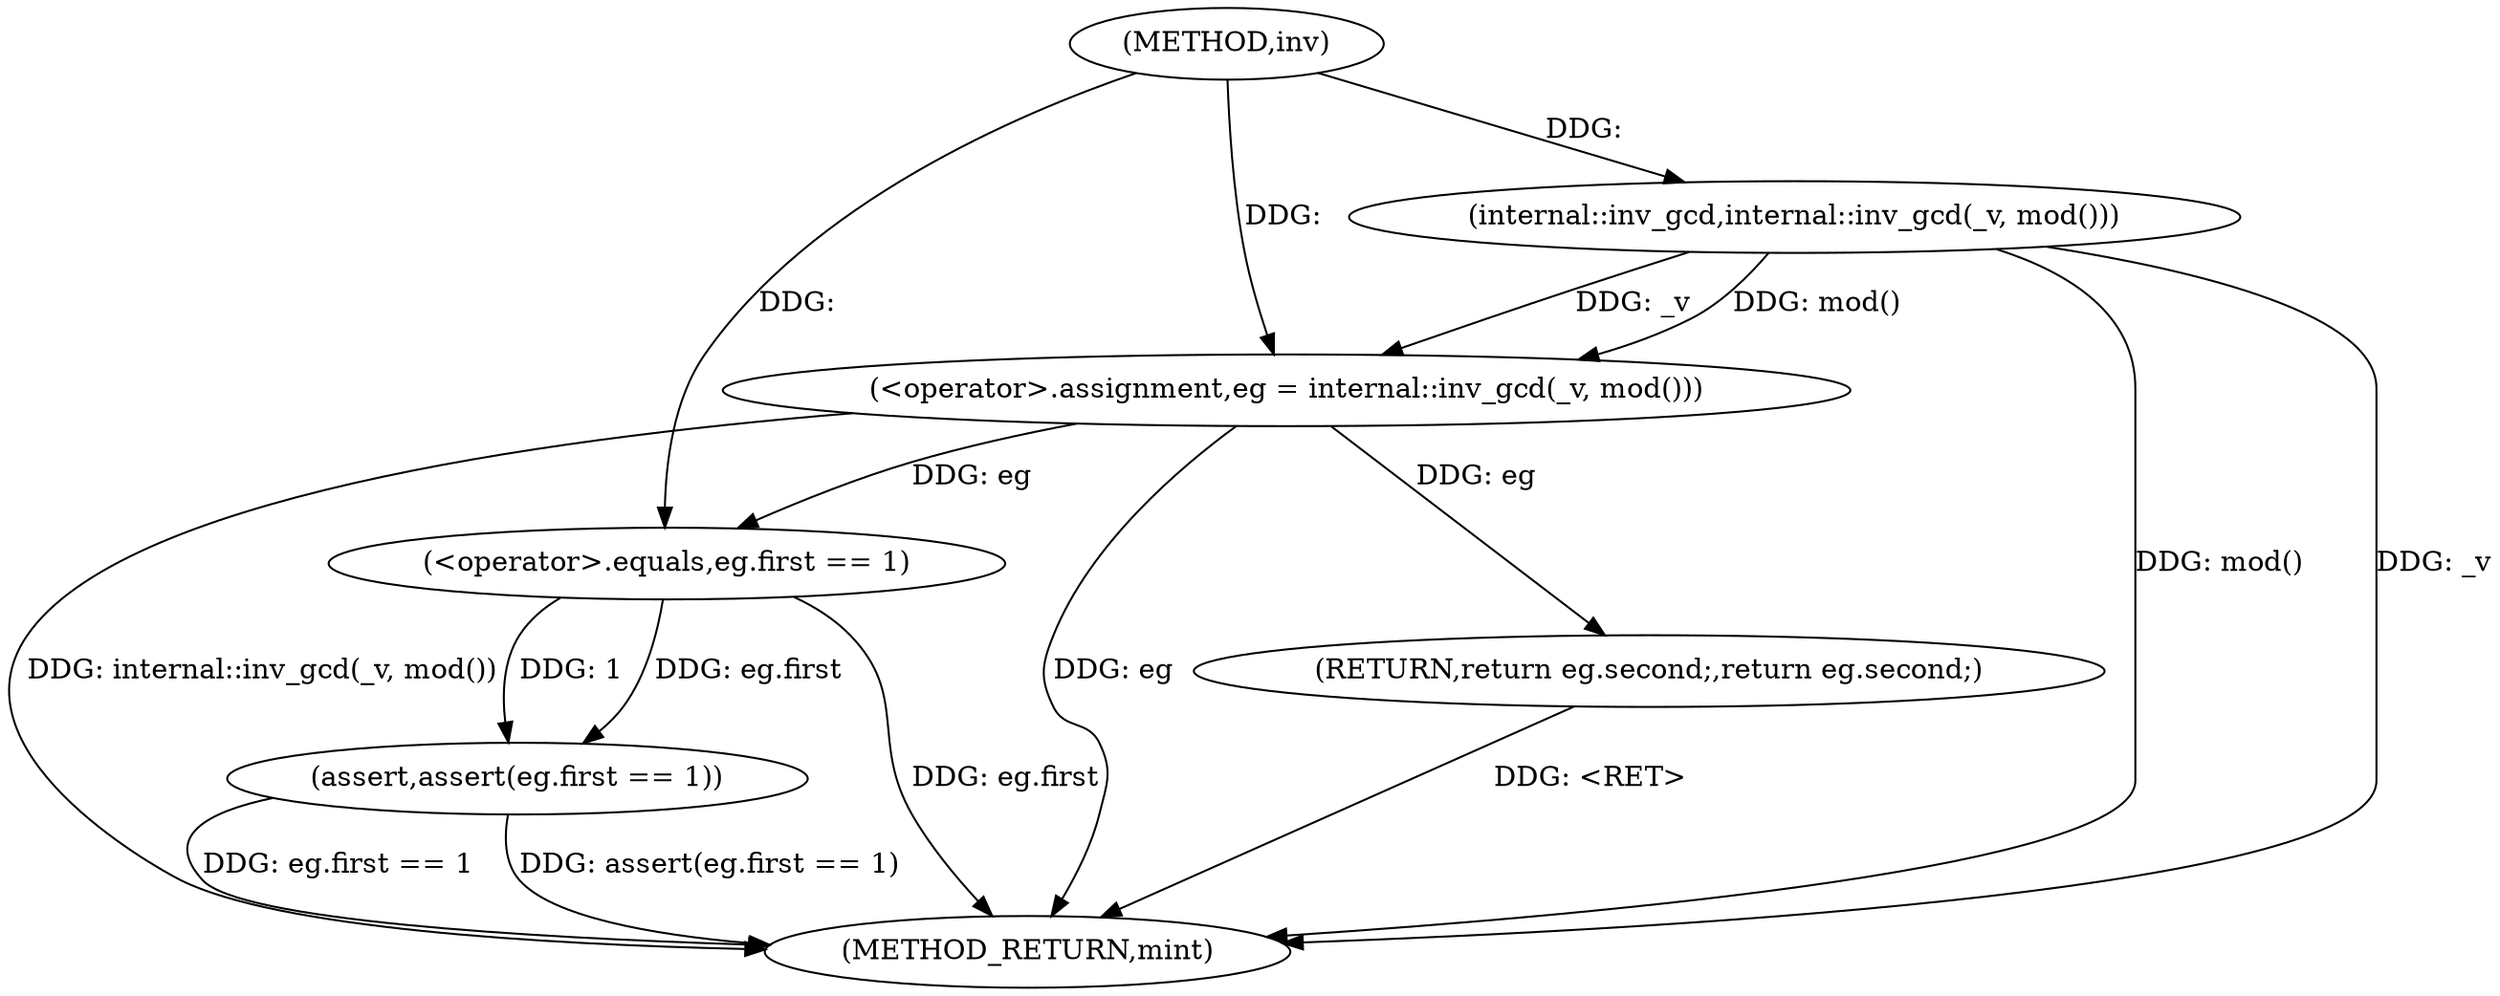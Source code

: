digraph "inv" {  
"1001350" [label = "(METHOD,inv)" ]
"1001368" [label = "(METHOD_RETURN,mint)" ]
"1001353" [label = "(<operator>.assignment,eg = internal::inv_gcd(_v, mod()))" ]
"1001358" [label = "(assert,assert(eg.first == 1))" ]
"1001364" [label = "(RETURN,return eg.second;,return eg.second;)" ]
"1001355" [label = "(internal::inv_gcd,internal::inv_gcd(_v, mod()))" ]
"1001359" [label = "(<operator>.equals,eg.first == 1)" ]
  "1001364" -> "1001368"  [ label = "DDG: <RET>"] 
  "1001353" -> "1001368"  [ label = "DDG: eg"] 
  "1001355" -> "1001368"  [ label = "DDG: mod()"] 
  "1001353" -> "1001368"  [ label = "DDG: internal::inv_gcd(_v, mod())"] 
  "1001359" -> "1001368"  [ label = "DDG: eg.first"] 
  "1001358" -> "1001368"  [ label = "DDG: eg.first == 1"] 
  "1001358" -> "1001368"  [ label = "DDG: assert(eg.first == 1)"] 
  "1001355" -> "1001368"  [ label = "DDG: _v"] 
  "1001355" -> "1001353"  [ label = "DDG: _v"] 
  "1001355" -> "1001353"  [ label = "DDG: mod()"] 
  "1001353" -> "1001364"  [ label = "DDG: eg"] 
  "1001350" -> "1001353"  [ label = "DDG: "] 
  "1001359" -> "1001358"  [ label = "DDG: 1"] 
  "1001359" -> "1001358"  [ label = "DDG: eg.first"] 
  "1001350" -> "1001355"  [ label = "DDG: "] 
  "1001353" -> "1001359"  [ label = "DDG: eg"] 
  "1001350" -> "1001359"  [ label = "DDG: "] 
}
